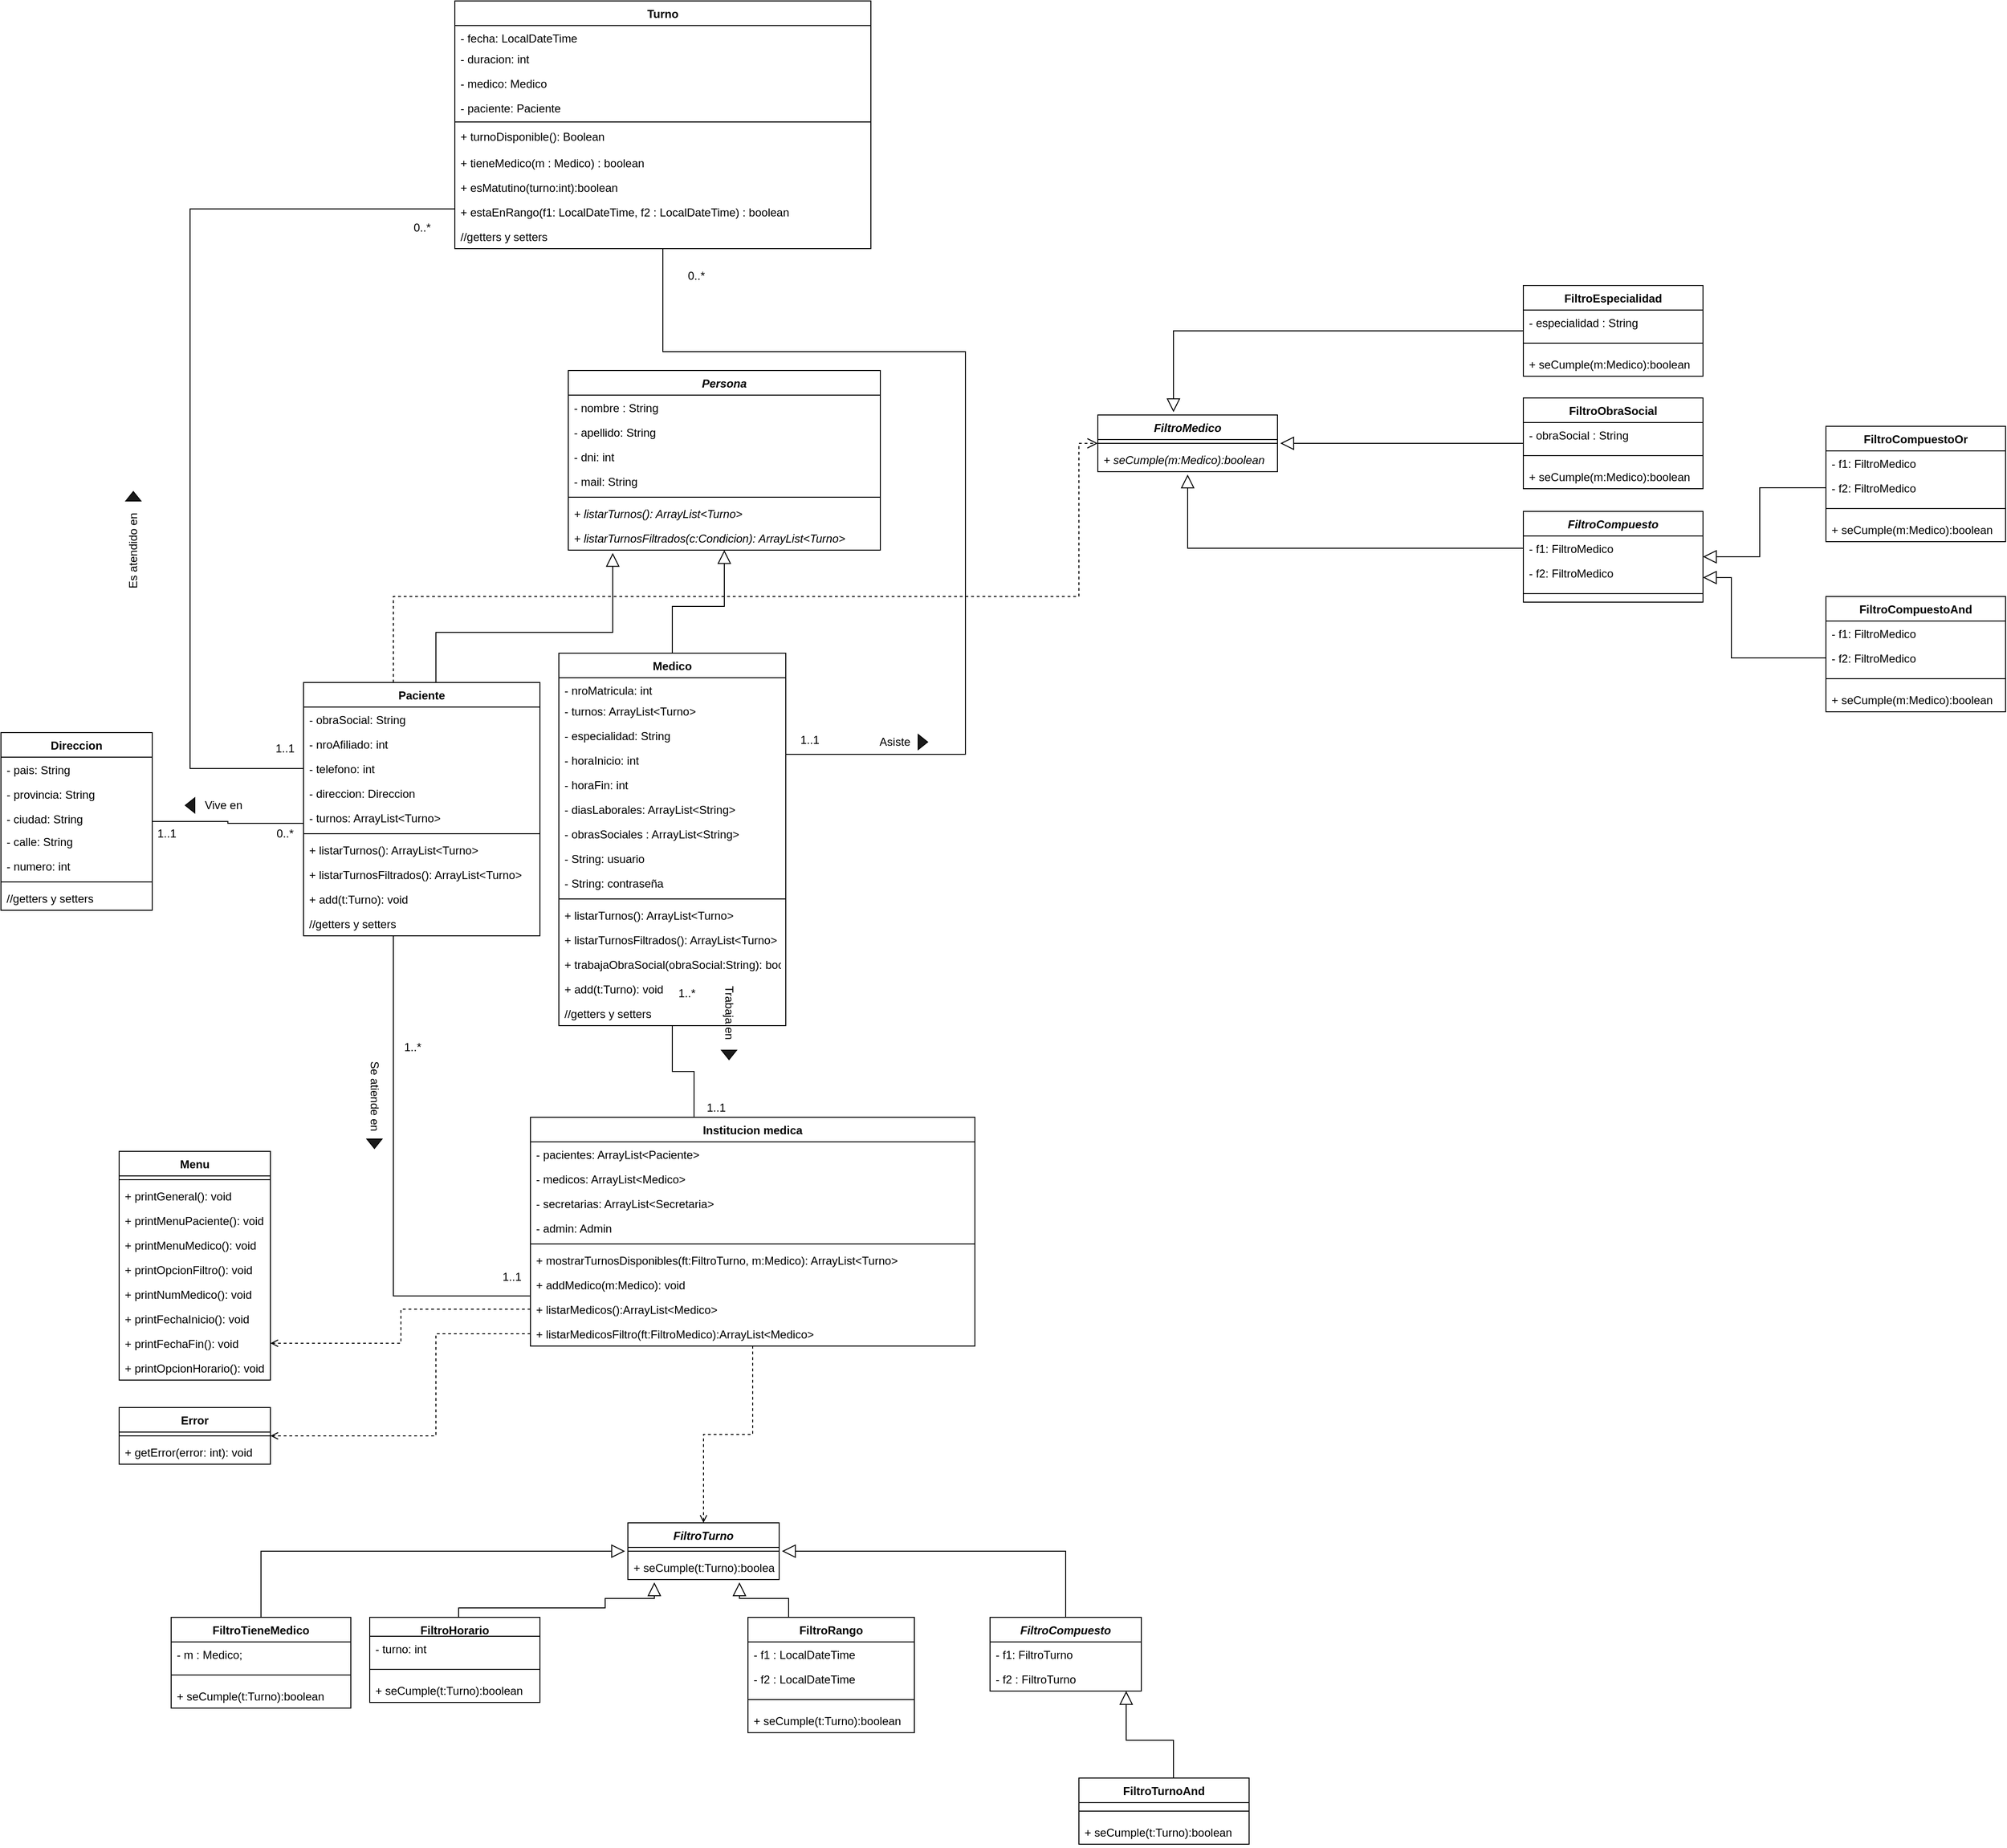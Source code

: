 <mxfile version="20.0.4" type="device"><diagram id="cJiB-IDNyukGRWWoUeCB" name="Page-1"><mxGraphModel dx="1557" dy="3163" grid="1" gridSize="10" guides="1" tooltips="1" connect="1" arrows="1" fold="1" page="1" pageScale="1" pageWidth="827" pageHeight="1169" math="0" shadow="0"><root><mxCell id="0"/><mxCell id="1" parent="0"/><mxCell id="bjw7EigKo9_n3ye77Zrh-1" style="edgeStyle=orthogonalEdgeStyle;rounded=0;orthogonalLoop=1;jettySize=auto;html=1;endArrow=none;endFill=0;" parent="1" source="bjw7EigKo9_n3ye77Zrh-3" target="bjw7EigKo9_n3ye77Zrh-27" edge="1"><mxGeometry relative="1" as="geometry"><Array as="points"><mxPoint x="655" y="-880"/></Array></mxGeometry></mxCell><mxCell id="bjw7EigKo9_n3ye77Zrh-2" style="edgeStyle=orthogonalEdgeStyle;rounded=0;orthogonalLoop=1;jettySize=auto;html=1;startArrow=none;startFill=0;endArrow=open;endFill=0;endSize=9;sourcePerimeterSpacing=0;targetPerimeterSpacing=0;strokeWidth=1;dashed=1;" parent="1" source="bjw7EigKo9_n3ye77Zrh-3" target="bjw7EigKo9_n3ye77Zrh-98" edge="1"><mxGeometry relative="1" as="geometry"><Array as="points"><mxPoint x="655" y="-1620"/><mxPoint x="1380" y="-1620"/><mxPoint x="1380" y="-1782"/></Array></mxGeometry></mxCell><mxCell id="bjw7EigKo9_n3ye77Zrh-3" value="Paciente" style="swimlane;fontStyle=1;align=center;verticalAlign=top;childLayout=stackLayout;horizontal=1;startSize=26;horizontalStack=0;resizeParent=1;resizeParentMax=0;resizeLast=0;collapsible=1;marginBottom=0;" parent="1" vertex="1"><mxGeometry x="560" y="-1529" width="250" height="268" as="geometry"/></mxCell><mxCell id="bjw7EigKo9_n3ye77Zrh-4" value="- obraSocial: String" style="text;strokeColor=none;fillColor=none;align=left;verticalAlign=top;spacingLeft=4;spacingRight=4;overflow=hidden;rotatable=0;points=[[0,0.5],[1,0.5]];portConstraint=eastwest;" parent="bjw7EigKo9_n3ye77Zrh-3" vertex="1"><mxGeometry y="26" width="250" height="26" as="geometry"/></mxCell><mxCell id="bjw7EigKo9_n3ye77Zrh-5" value="- nroAfiliado: int" style="text;strokeColor=none;fillColor=none;align=left;verticalAlign=top;spacingLeft=4;spacingRight=4;overflow=hidden;rotatable=0;points=[[0,0.5],[1,0.5]];portConstraint=eastwest;" parent="bjw7EigKo9_n3ye77Zrh-3" vertex="1"><mxGeometry y="52" width="250" height="26" as="geometry"/></mxCell><mxCell id="bjw7EigKo9_n3ye77Zrh-6" value="- telefono: int" style="text;strokeColor=none;fillColor=none;align=left;verticalAlign=top;spacingLeft=4;spacingRight=4;overflow=hidden;rotatable=0;points=[[0,0.5],[1,0.5]];portConstraint=eastwest;" parent="bjw7EigKo9_n3ye77Zrh-3" vertex="1"><mxGeometry y="78" width="250" height="26" as="geometry"/></mxCell><mxCell id="bjw7EigKo9_n3ye77Zrh-7" value="- direccion: Direccion" style="text;strokeColor=none;fillColor=none;align=left;verticalAlign=top;spacingLeft=4;spacingRight=4;overflow=hidden;rotatable=0;points=[[0,0.5],[1,0.5]];portConstraint=eastwest;" parent="bjw7EigKo9_n3ye77Zrh-3" vertex="1"><mxGeometry y="104" width="250" height="26" as="geometry"/></mxCell><mxCell id="bjw7EigKo9_n3ye77Zrh-8" value="- turnos: ArrayList&lt;Turno&gt;" style="text;strokeColor=none;fillColor=none;align=left;verticalAlign=top;spacingLeft=4;spacingRight=4;overflow=hidden;rotatable=0;points=[[0,0.5],[1,0.5]];portConstraint=eastwest;" parent="bjw7EigKo9_n3ye77Zrh-3" vertex="1"><mxGeometry y="130" width="250" height="26" as="geometry"/></mxCell><mxCell id="bjw7EigKo9_n3ye77Zrh-9" value="" style="line;strokeWidth=1;fillColor=none;align=left;verticalAlign=middle;spacingTop=-1;spacingLeft=3;spacingRight=3;rotatable=0;labelPosition=right;points=[];portConstraint=eastwest;" parent="bjw7EigKo9_n3ye77Zrh-3" vertex="1"><mxGeometry y="156" width="250" height="8" as="geometry"/></mxCell><mxCell id="bjw7EigKo9_n3ye77Zrh-10" value="+ listarTurnos(): ArrayList&lt;Turno&gt;" style="text;strokeColor=none;fillColor=none;align=left;verticalAlign=top;spacingLeft=4;spacingRight=4;overflow=hidden;rotatable=0;points=[[0,0.5],[1,0.5]];portConstraint=eastwest;" parent="bjw7EigKo9_n3ye77Zrh-3" vertex="1"><mxGeometry y="164" width="250" height="26" as="geometry"/></mxCell><mxCell id="bjw7EigKo9_n3ye77Zrh-11" value="+ listarTurnosFiltrados(): ArrayList&lt;Turno&gt;" style="text;strokeColor=none;fillColor=none;align=left;verticalAlign=top;spacingLeft=4;spacingRight=4;overflow=hidden;rotatable=0;points=[[0,0.5],[1,0.5]];portConstraint=eastwest;" parent="bjw7EigKo9_n3ye77Zrh-3" vertex="1"><mxGeometry y="190" width="250" height="26" as="geometry"/></mxCell><mxCell id="bjw7EigKo9_n3ye77Zrh-16" value="+ add(t:Turno): void" style="text;strokeColor=none;fillColor=none;align=left;verticalAlign=top;spacingLeft=4;spacingRight=4;overflow=hidden;rotatable=0;points=[[0,0.5],[1,0.5]];portConstraint=eastwest;" parent="bjw7EigKo9_n3ye77Zrh-3" vertex="1"><mxGeometry y="216" width="250" height="26" as="geometry"/></mxCell><mxCell id="bjw7EigKo9_n3ye77Zrh-17" value="//getters y setters" style="text;strokeColor=none;fillColor=none;align=left;verticalAlign=top;spacingLeft=4;spacingRight=4;overflow=hidden;rotatable=0;points=[[0,0.5],[1,0.5]];portConstraint=eastwest;" parent="bjw7EigKo9_n3ye77Zrh-3" vertex="1"><mxGeometry y="242" width="250" height="26" as="geometry"/></mxCell><mxCell id="bjw7EigKo9_n3ye77Zrh-18" style="edgeStyle=orthogonalEdgeStyle;rounded=0;orthogonalLoop=1;jettySize=auto;html=1;exitX=0.5;exitY=1;exitDx=0;exitDy=0;entryX=0.5;entryY=0;entryDx=0;entryDy=0;endArrow=none;endFill=0;startArrow=block;startFill=0;sourcePerimeterSpacing=3;startSize=12;" parent="1" source="bjw7EigKo9_n3ye77Zrh-19" target="bjw7EigKo9_n3ye77Zrh-41" edge="1"><mxGeometry relative="1" as="geometry"/></mxCell><mxCell id="bjw7EigKo9_n3ye77Zrh-19" value="Persona" style="swimlane;fontStyle=3;align=center;verticalAlign=top;childLayout=stackLayout;horizontal=1;startSize=26;horizontalStack=0;resizeParent=1;resizeParentMax=0;resizeLast=0;collapsible=1;marginBottom=0;" parent="1" vertex="1"><mxGeometry x="840" y="-1859" width="330" height="190" as="geometry"/></mxCell><mxCell id="bjw7EigKo9_n3ye77Zrh-20" value="- nombre : String" style="text;strokeColor=none;fillColor=none;align=left;verticalAlign=top;spacingLeft=4;spacingRight=4;overflow=hidden;rotatable=0;points=[[0,0.5],[1,0.5]];portConstraint=eastwest;" parent="bjw7EigKo9_n3ye77Zrh-19" vertex="1"><mxGeometry y="26" width="330" height="26" as="geometry"/></mxCell><mxCell id="bjw7EigKo9_n3ye77Zrh-21" value="- apellido: String" style="text;strokeColor=none;fillColor=none;align=left;verticalAlign=top;spacingLeft=4;spacingRight=4;overflow=hidden;rotatable=0;points=[[0,0.5],[1,0.5]];portConstraint=eastwest;" parent="bjw7EigKo9_n3ye77Zrh-19" vertex="1"><mxGeometry y="52" width="330" height="26" as="geometry"/></mxCell><mxCell id="bjw7EigKo9_n3ye77Zrh-22" value="- dni: int" style="text;strokeColor=none;fillColor=none;align=left;verticalAlign=top;spacingLeft=4;spacingRight=4;overflow=hidden;rotatable=0;points=[[0,0.5],[1,0.5]];portConstraint=eastwest;" parent="bjw7EigKo9_n3ye77Zrh-19" vertex="1"><mxGeometry y="78" width="330" height="26" as="geometry"/></mxCell><mxCell id="bjw7EigKo9_n3ye77Zrh-23" value="- mail: String" style="text;strokeColor=none;fillColor=none;align=left;verticalAlign=top;spacingLeft=4;spacingRight=4;overflow=hidden;rotatable=0;points=[[0,0.5],[1,0.5]];portConstraint=eastwest;" parent="bjw7EigKo9_n3ye77Zrh-19" vertex="1"><mxGeometry y="104" width="330" height="26" as="geometry"/></mxCell><mxCell id="bjw7EigKo9_n3ye77Zrh-24" value="" style="line;strokeWidth=1;fillColor=none;align=left;verticalAlign=middle;spacingTop=-1;spacingLeft=3;spacingRight=3;rotatable=0;labelPosition=right;points=[];portConstraint=eastwest;" parent="bjw7EigKo9_n3ye77Zrh-19" vertex="1"><mxGeometry y="130" width="330" height="8" as="geometry"/></mxCell><mxCell id="bjw7EigKo9_n3ye77Zrh-25" value="+ listarTurnos(): ArrayList&lt;Turno&gt;" style="text;strokeColor=none;fillColor=none;align=left;verticalAlign=top;spacingLeft=4;spacingRight=4;overflow=hidden;rotatable=0;points=[[0,0.5],[1,0.5]];portConstraint=eastwest;fontStyle=2" parent="bjw7EigKo9_n3ye77Zrh-19" vertex="1"><mxGeometry y="138" width="330" height="26" as="geometry"/></mxCell><mxCell id="bjw7EigKo9_n3ye77Zrh-26" value="+ listarTurnosFiltrados(c:Condicion): ArrayList&lt;Turno&gt;" style="text;strokeColor=none;fillColor=none;align=left;verticalAlign=top;spacingLeft=4;spacingRight=4;overflow=hidden;rotatable=0;points=[[0,0.5],[1,0.5]];portConstraint=eastwest;fontStyle=2" parent="bjw7EigKo9_n3ye77Zrh-19" vertex="1"><mxGeometry y="164" width="330" height="26" as="geometry"/></mxCell><mxCell id="bjw7EigKo9_n3ye77Zrh-27" value="Institucion medica" style="swimlane;fontStyle=1;align=center;verticalAlign=top;childLayout=stackLayout;horizontal=1;startSize=26;horizontalStack=0;resizeParent=1;resizeParentMax=0;resizeLast=0;collapsible=1;marginBottom=0;" parent="1" vertex="1"><mxGeometry x="800" y="-1069" width="470" height="242" as="geometry"><mxRectangle x="500" y="140" width="140" height="26" as="alternateBounds"/></mxGeometry></mxCell><mxCell id="bjw7EigKo9_n3ye77Zrh-28" value="- pacientes: ArrayList&lt;Paciente&gt;" style="text;strokeColor=none;fillColor=none;align=left;verticalAlign=top;spacingLeft=4;spacingRight=4;overflow=hidden;rotatable=0;points=[[0,0.5],[1,0.5]];portConstraint=eastwest;" parent="bjw7EigKo9_n3ye77Zrh-27" vertex="1"><mxGeometry y="26" width="470" height="26" as="geometry"/></mxCell><mxCell id="bjw7EigKo9_n3ye77Zrh-29" value="- medicos: ArrayList&lt;Medico&gt;" style="text;strokeColor=none;fillColor=none;align=left;verticalAlign=top;spacingLeft=4;spacingRight=4;overflow=hidden;rotatable=0;points=[[0,0.5],[1,0.5]];portConstraint=eastwest;" parent="bjw7EigKo9_n3ye77Zrh-27" vertex="1"><mxGeometry y="52" width="470" height="26" as="geometry"/></mxCell><mxCell id="bjw7EigKo9_n3ye77Zrh-30" value="- secretarias: ArrayList&lt;Secretaria&gt;" style="text;strokeColor=none;fillColor=none;align=left;verticalAlign=top;spacingLeft=4;spacingRight=4;overflow=hidden;rotatable=0;points=[[0,0.5],[1,0.5]];portConstraint=eastwest;" parent="bjw7EigKo9_n3ye77Zrh-27" vertex="1"><mxGeometry y="78" width="470" height="26" as="geometry"/></mxCell><mxCell id="bjw7EigKo9_n3ye77Zrh-31" value="- admin: Admin" style="text;strokeColor=none;fillColor=none;align=left;verticalAlign=top;spacingLeft=4;spacingRight=4;overflow=hidden;rotatable=0;points=[[0,0.5],[1,0.5]];portConstraint=eastwest;" parent="bjw7EigKo9_n3ye77Zrh-27" vertex="1"><mxGeometry y="104" width="470" height="26" as="geometry"/></mxCell><mxCell id="bjw7EigKo9_n3ye77Zrh-32" value="" style="line;strokeWidth=1;fillColor=none;align=left;verticalAlign=middle;spacingTop=-1;spacingLeft=3;spacingRight=3;rotatable=0;labelPosition=right;points=[];portConstraint=eastwest;" parent="bjw7EigKo9_n3ye77Zrh-27" vertex="1"><mxGeometry y="130" width="470" height="8" as="geometry"/></mxCell><mxCell id="bjw7EigKo9_n3ye77Zrh-34" value="+ mostrarTurnosDisponibles(ft:FiltroTurno, m:Medico): ArrayList&lt;Turno&gt;" style="text;strokeColor=none;fillColor=none;align=left;verticalAlign=top;spacingLeft=4;spacingRight=4;overflow=hidden;rotatable=0;points=[[0,0.5],[1,0.5]];portConstraint=eastwest;" parent="bjw7EigKo9_n3ye77Zrh-27" vertex="1"><mxGeometry y="138" width="470" height="26" as="geometry"/></mxCell><mxCell id="bjw7EigKo9_n3ye77Zrh-35" value="+ addMedico(m:Medico): void" style="text;strokeColor=none;fillColor=none;align=left;verticalAlign=top;spacingLeft=4;spacingRight=4;overflow=hidden;rotatable=0;points=[[0,0.5],[1,0.5]];portConstraint=eastwest;" parent="bjw7EigKo9_n3ye77Zrh-27" vertex="1"><mxGeometry y="164" width="470" height="26" as="geometry"/></mxCell><mxCell id="bjw7EigKo9_n3ye77Zrh-37" value="+ listarMedicos():ArrayList&lt;Medico&gt;" style="text;strokeColor=none;fillColor=none;align=left;verticalAlign=top;spacingLeft=4;spacingRight=4;overflow=hidden;rotatable=0;points=[[0,0.5],[1,0.5]];portConstraint=eastwest;" parent="bjw7EigKo9_n3ye77Zrh-27" vertex="1"><mxGeometry y="190" width="470" height="26" as="geometry"/></mxCell><mxCell id="bjw7EigKo9_n3ye77Zrh-38" value="+ listarMedicosFiltro(ft:FiltroMedico):ArrayList&lt;Medico&gt;" style="text;strokeColor=none;fillColor=none;align=left;verticalAlign=top;spacingLeft=4;spacingRight=4;overflow=hidden;rotatable=0;points=[[0,0.5],[1,0.5]];portConstraint=eastwest;" parent="bjw7EigKo9_n3ye77Zrh-27" vertex="1"><mxGeometry y="216" width="470" height="26" as="geometry"/></mxCell><mxCell id="bjw7EigKo9_n3ye77Zrh-40" style="edgeStyle=orthogonalEdgeStyle;rounded=0;orthogonalLoop=1;jettySize=auto;html=1;endArrow=none;endFill=0;entryX=0.368;entryY=0;entryDx=0;entryDy=0;entryPerimeter=0;" parent="1" source="bjw7EigKo9_n3ye77Zrh-41" target="bjw7EigKo9_n3ye77Zrh-27" edge="1"><mxGeometry relative="1" as="geometry"><mxPoint x="940" y="-1119" as="targetPoint"/></mxGeometry></mxCell><mxCell id="bjw7EigKo9_n3ye77Zrh-41" value="Medico" style="swimlane;fontStyle=1;align=center;verticalAlign=top;childLayout=stackLayout;horizontal=1;startSize=26;horizontalStack=0;resizeParent=1;resizeParentMax=0;resizeLast=0;collapsible=1;marginBottom=0;" parent="1" vertex="1"><mxGeometry x="830" y="-1560" width="240" height="394" as="geometry"/></mxCell><mxCell id="bjw7EigKo9_n3ye77Zrh-42" value="- nroMatricula: int" style="text;strokeColor=none;fillColor=none;align=left;verticalAlign=top;spacingLeft=4;spacingRight=4;overflow=hidden;rotatable=0;points=[[0,0.5],[1,0.5]];portConstraint=eastwest;" parent="bjw7EigKo9_n3ye77Zrh-41" vertex="1"><mxGeometry y="26" width="240" height="22" as="geometry"/></mxCell><mxCell id="bjw7EigKo9_n3ye77Zrh-43" value="- turnos: ArrayList&lt;Turno&gt;" style="text;strokeColor=none;fillColor=none;align=left;verticalAlign=top;spacingLeft=4;spacingRight=4;overflow=hidden;rotatable=0;points=[[0,0.5],[1,0.5]];portConstraint=eastwest;" parent="bjw7EigKo9_n3ye77Zrh-41" vertex="1"><mxGeometry y="48" width="240" height="26" as="geometry"/></mxCell><mxCell id="bjw7EigKo9_n3ye77Zrh-44" value="- especialidad: String" style="text;strokeColor=none;fillColor=none;align=left;verticalAlign=top;spacingLeft=4;spacingRight=4;overflow=hidden;rotatable=0;points=[[0,0.5],[1,0.5]];portConstraint=eastwest;" parent="bjw7EigKo9_n3ye77Zrh-41" vertex="1"><mxGeometry y="74" width="240" height="26" as="geometry"/></mxCell><mxCell id="bjw7EigKo9_n3ye77Zrh-45" value="- horaInicio: int" style="text;strokeColor=none;fillColor=none;align=left;verticalAlign=top;spacingLeft=4;spacingRight=4;overflow=hidden;rotatable=0;points=[[0,0.5],[1,0.5]];portConstraint=eastwest;" parent="bjw7EigKo9_n3ye77Zrh-41" vertex="1"><mxGeometry y="100" width="240" height="26" as="geometry"/></mxCell><mxCell id="bjw7EigKo9_n3ye77Zrh-46" value="- horaFin: int" style="text;strokeColor=none;fillColor=none;align=left;verticalAlign=top;spacingLeft=4;spacingRight=4;overflow=hidden;rotatable=0;points=[[0,0.5],[1,0.5]];portConstraint=eastwest;" parent="bjw7EigKo9_n3ye77Zrh-41" vertex="1"><mxGeometry y="126" width="240" height="26" as="geometry"/></mxCell><mxCell id="bjw7EigKo9_n3ye77Zrh-47" value="- diasLaborales: ArrayList&lt;String&gt;" style="text;strokeColor=none;fillColor=none;align=left;verticalAlign=top;spacingLeft=4;spacingRight=4;overflow=hidden;rotatable=0;points=[[0,0.5],[1,0.5]];portConstraint=eastwest;" parent="bjw7EigKo9_n3ye77Zrh-41" vertex="1"><mxGeometry y="152" width="240" height="26" as="geometry"/></mxCell><mxCell id="bjw7EigKo9_n3ye77Zrh-48" value="- obrasSociales : ArrayList&lt;String&gt;" style="text;strokeColor=none;fillColor=none;align=left;verticalAlign=top;spacingLeft=4;spacingRight=4;overflow=hidden;rotatable=0;points=[[0,0.5],[1,0.5]];portConstraint=eastwest;" parent="bjw7EigKo9_n3ye77Zrh-41" vertex="1"><mxGeometry y="178" width="240" height="26" as="geometry"/></mxCell><mxCell id="3RdYv2vXyLwJVeUjbhMm-1" value="- String: usuario" style="text;strokeColor=none;fillColor=none;align=left;verticalAlign=top;spacingLeft=4;spacingRight=4;overflow=hidden;rotatable=0;points=[[0,0.5],[1,0.5]];portConstraint=eastwest;" parent="bjw7EigKo9_n3ye77Zrh-41" vertex="1"><mxGeometry y="204" width="240" height="26" as="geometry"/></mxCell><mxCell id="3RdYv2vXyLwJVeUjbhMm-2" value="- String: contraseña" style="text;strokeColor=none;fillColor=none;align=left;verticalAlign=top;spacingLeft=4;spacingRight=4;overflow=hidden;rotatable=0;points=[[0,0.5],[1,0.5]];portConstraint=eastwest;" parent="bjw7EigKo9_n3ye77Zrh-41" vertex="1"><mxGeometry y="230" width="240" height="26" as="geometry"/></mxCell><mxCell id="bjw7EigKo9_n3ye77Zrh-49" value="" style="line;strokeWidth=1;fillColor=none;align=left;verticalAlign=middle;spacingTop=-1;spacingLeft=3;spacingRight=3;rotatable=0;labelPosition=right;points=[];portConstraint=eastwest;" parent="bjw7EigKo9_n3ye77Zrh-41" vertex="1"><mxGeometry y="256" width="240" height="8" as="geometry"/></mxCell><mxCell id="bjw7EigKo9_n3ye77Zrh-50" value="+ listarTurnos(): ArrayList&lt;Turno&gt;" style="text;strokeColor=none;fillColor=none;align=left;verticalAlign=top;spacingLeft=4;spacingRight=4;overflow=hidden;rotatable=0;points=[[0,0.5],[1,0.5]];portConstraint=eastwest;" parent="bjw7EigKo9_n3ye77Zrh-41" vertex="1"><mxGeometry y="264" width="240" height="26" as="geometry"/></mxCell><mxCell id="bjw7EigKo9_n3ye77Zrh-51" value="+ listarTurnosFiltrados(): ArrayList&lt;Turno&gt;" style="text;strokeColor=none;fillColor=none;align=left;verticalAlign=top;spacingLeft=4;spacingRight=4;overflow=hidden;rotatable=0;points=[[0,0.5],[1,0.5]];portConstraint=eastwest;" parent="bjw7EigKo9_n3ye77Zrh-41" vertex="1"><mxGeometry y="290" width="240" height="26" as="geometry"/></mxCell><mxCell id="bjw7EigKo9_n3ye77Zrh-52" value="+ trabajaObraSocial(obraSocial:String): boolean" style="text;strokeColor=none;fillColor=none;align=left;verticalAlign=top;spacingLeft=4;spacingRight=4;overflow=hidden;rotatable=0;points=[[0,0.5],[1,0.5]];portConstraint=eastwest;" parent="bjw7EigKo9_n3ye77Zrh-41" vertex="1"><mxGeometry y="316" width="240" height="26" as="geometry"/></mxCell><mxCell id="bjw7EigKo9_n3ye77Zrh-53" value="+ add(t:Turno): void" style="text;strokeColor=none;fillColor=none;align=left;verticalAlign=top;spacingLeft=4;spacingRight=4;overflow=hidden;rotatable=0;points=[[0,0.5],[1,0.5]];portConstraint=eastwest;" parent="bjw7EigKo9_n3ye77Zrh-41" vertex="1"><mxGeometry y="342" width="240" height="26" as="geometry"/></mxCell><mxCell id="bjw7EigKo9_n3ye77Zrh-54" value="//getters y setters" style="text;strokeColor=none;fillColor=none;align=left;verticalAlign=top;spacingLeft=4;spacingRight=4;overflow=hidden;rotatable=0;points=[[0,0.5],[1,0.5]];portConstraint=eastwest;" parent="bjw7EigKo9_n3ye77Zrh-41" vertex="1"><mxGeometry y="368" width="240" height="26" as="geometry"/></mxCell><mxCell id="bjw7EigKo9_n3ye77Zrh-74" style="edgeStyle=orthogonalEdgeStyle;rounded=0;orthogonalLoop=1;jettySize=auto;html=1;startArrow=none;startFill=0;endArrow=none;endFill=0;endSize=13;" parent="1" source="bjw7EigKo9_n3ye77Zrh-75" target="bjw7EigKo9_n3ye77Zrh-3" edge="1"><mxGeometry relative="1" as="geometry"><Array as="points"><mxPoint x="480" y="-1382"/><mxPoint x="480" y="-1380"/></Array></mxGeometry></mxCell><mxCell id="bjw7EigKo9_n3ye77Zrh-75" value="Direccion" style="swimlane;fontStyle=1;align=center;verticalAlign=top;childLayout=stackLayout;horizontal=1;startSize=26;horizontalStack=0;resizeParent=1;resizeParentMax=0;resizeLast=0;collapsible=1;marginBottom=0;" parent="1" vertex="1"><mxGeometry x="240" y="-1476" width="160" height="188" as="geometry"/></mxCell><mxCell id="bjw7EigKo9_n3ye77Zrh-76" value="- pais: String" style="text;strokeColor=none;fillColor=none;align=left;verticalAlign=top;spacingLeft=4;spacingRight=4;overflow=hidden;rotatable=0;points=[[0,0.5],[1,0.5]];portConstraint=eastwest;" parent="bjw7EigKo9_n3ye77Zrh-75" vertex="1"><mxGeometry y="26" width="160" height="26" as="geometry"/></mxCell><mxCell id="bjw7EigKo9_n3ye77Zrh-77" value="- provincia: String" style="text;strokeColor=none;fillColor=none;align=left;verticalAlign=top;spacingLeft=4;spacingRight=4;overflow=hidden;rotatable=0;points=[[0,0.5],[1,0.5]];portConstraint=eastwest;" parent="bjw7EigKo9_n3ye77Zrh-75" vertex="1"><mxGeometry y="52" width="160" height="26" as="geometry"/></mxCell><mxCell id="bjw7EigKo9_n3ye77Zrh-78" value="- ciudad: String" style="text;strokeColor=none;fillColor=none;align=left;verticalAlign=top;spacingLeft=4;spacingRight=4;overflow=hidden;rotatable=0;points=[[0,0.5],[1,0.5]];portConstraint=eastwest;" parent="bjw7EigKo9_n3ye77Zrh-75" vertex="1"><mxGeometry y="78" width="160" height="24" as="geometry"/></mxCell><mxCell id="bjw7EigKo9_n3ye77Zrh-79" value="- calle: String" style="text;strokeColor=none;fillColor=none;align=left;verticalAlign=top;spacingLeft=4;spacingRight=4;overflow=hidden;rotatable=0;points=[[0,0.5],[1,0.5]];portConstraint=eastwest;" parent="bjw7EigKo9_n3ye77Zrh-75" vertex="1"><mxGeometry y="102" width="160" height="26" as="geometry"/></mxCell><mxCell id="bjw7EigKo9_n3ye77Zrh-80" value="- numero: int" style="text;strokeColor=none;fillColor=none;align=left;verticalAlign=top;spacingLeft=4;spacingRight=4;overflow=hidden;rotatable=0;points=[[0,0.5],[1,0.5]];portConstraint=eastwest;" parent="bjw7EigKo9_n3ye77Zrh-75" vertex="1"><mxGeometry y="128" width="160" height="26" as="geometry"/></mxCell><mxCell id="bjw7EigKo9_n3ye77Zrh-81" value="" style="line;strokeWidth=1;fillColor=none;align=left;verticalAlign=middle;spacingTop=-1;spacingLeft=3;spacingRight=3;rotatable=0;labelPosition=right;points=[];portConstraint=eastwest;" parent="bjw7EigKo9_n3ye77Zrh-75" vertex="1"><mxGeometry y="154" width="160" height="8" as="geometry"/></mxCell><mxCell id="bjw7EigKo9_n3ye77Zrh-82" value="//getters y setters" style="text;strokeColor=none;fillColor=none;align=left;verticalAlign=top;spacingLeft=4;spacingRight=4;overflow=hidden;rotatable=0;points=[[0,0.5],[1,0.5]];portConstraint=eastwest;" parent="bjw7EigKo9_n3ye77Zrh-75" vertex="1"><mxGeometry y="162" width="160" height="26" as="geometry"/></mxCell><mxCell id="bjw7EigKo9_n3ye77Zrh-83" value="Turno" style="swimlane;fontStyle=1;align=center;verticalAlign=top;childLayout=stackLayout;horizontal=1;startSize=26;horizontalStack=0;resizeParent=1;resizeParentMax=0;resizeLast=0;collapsible=1;marginBottom=0;" parent="1" vertex="1"><mxGeometry x="720" y="-2250" width="440" height="262" as="geometry"><mxRectangle x="1140" y="610" width="70" height="26" as="alternateBounds"/></mxGeometry></mxCell><mxCell id="bjw7EigKo9_n3ye77Zrh-84" value="- fecha: LocalDateTime" style="text;strokeColor=none;fillColor=none;align=left;verticalAlign=top;spacingLeft=4;spacingRight=4;overflow=hidden;rotatable=0;points=[[0,0.5],[1,0.5]];portConstraint=eastwest;" parent="bjw7EigKo9_n3ye77Zrh-83" vertex="1"><mxGeometry y="26" width="440" height="22" as="geometry"/></mxCell><mxCell id="bjw7EigKo9_n3ye77Zrh-85" value="- duracion: int" style="text;strokeColor=none;fillColor=none;align=left;verticalAlign=top;spacingLeft=4;spacingRight=4;overflow=hidden;rotatable=0;points=[[0,0.5],[1,0.5]];portConstraint=eastwest;" parent="bjw7EigKo9_n3ye77Zrh-83" vertex="1"><mxGeometry y="48" width="440" height="26" as="geometry"/></mxCell><mxCell id="bjw7EigKo9_n3ye77Zrh-86" value="- medico: Medico" style="text;strokeColor=none;fillColor=none;align=left;verticalAlign=top;spacingLeft=4;spacingRight=4;overflow=hidden;rotatable=0;points=[[0,0.5],[1,0.5]];portConstraint=eastwest;" parent="bjw7EigKo9_n3ye77Zrh-83" vertex="1"><mxGeometry y="74" width="440" height="26" as="geometry"/></mxCell><mxCell id="bjw7EigKo9_n3ye77Zrh-87" value="- paciente: Paciente" style="text;strokeColor=none;fillColor=none;align=left;verticalAlign=top;spacingLeft=4;spacingRight=4;overflow=hidden;rotatable=0;points=[[0,0.5],[1,0.5]];portConstraint=eastwest;" parent="bjw7EigKo9_n3ye77Zrh-83" vertex="1"><mxGeometry y="100" width="440" height="26" as="geometry"/></mxCell><mxCell id="bjw7EigKo9_n3ye77Zrh-88" value="" style="line;strokeWidth=1;fillColor=none;align=left;verticalAlign=middle;spacingTop=-1;spacingLeft=3;spacingRight=3;rotatable=0;labelPosition=right;points=[];portConstraint=eastwest;" parent="bjw7EigKo9_n3ye77Zrh-83" vertex="1"><mxGeometry y="126" width="440" height="4" as="geometry"/></mxCell><mxCell id="bjw7EigKo9_n3ye77Zrh-89" value="+ turnoDisponible(): Boolean" style="text;strokeColor=none;fillColor=none;align=left;verticalAlign=top;spacingLeft=4;spacingRight=4;overflow=hidden;rotatable=0;points=[[0,0.5],[1,0.5]];portConstraint=eastwest;" parent="bjw7EigKo9_n3ye77Zrh-83" vertex="1"><mxGeometry y="130" width="440" height="28" as="geometry"/></mxCell><mxCell id="bjw7EigKo9_n3ye77Zrh-90" value="+ tieneMedico(m : Medico) : boolean" style="text;strokeColor=none;fillColor=none;align=left;verticalAlign=top;spacingLeft=4;spacingRight=4;overflow=hidden;rotatable=0;points=[[0,0.5],[1,0.5]];portConstraint=eastwest;" parent="bjw7EigKo9_n3ye77Zrh-83" vertex="1"><mxGeometry y="158" width="440" height="26" as="geometry"/></mxCell><mxCell id="bjw7EigKo9_n3ye77Zrh-91" value="+ esMatutino(turno:int):boolean" style="text;strokeColor=none;fillColor=none;align=left;verticalAlign=top;spacingLeft=4;spacingRight=4;overflow=hidden;rotatable=0;points=[[0,0.5],[1,0.5]];portConstraint=eastwest;" parent="bjw7EigKo9_n3ye77Zrh-83" vertex="1"><mxGeometry y="184" width="440" height="26" as="geometry"/></mxCell><mxCell id="bjw7EigKo9_n3ye77Zrh-92" value="+ estaEnRango(f1: LocalDateTime, f2 : LocalDateTime) : boolean" style="text;strokeColor=none;fillColor=none;align=left;verticalAlign=top;spacingLeft=4;spacingRight=4;overflow=hidden;rotatable=0;points=[[0,0.5],[1,0.5]];portConstraint=eastwest;" parent="bjw7EigKo9_n3ye77Zrh-83" vertex="1"><mxGeometry y="210" width="440" height="26" as="geometry"/></mxCell><mxCell id="bjw7EigKo9_n3ye77Zrh-93" value="//getters y setters" style="text;strokeColor=none;fillColor=none;align=left;verticalAlign=top;spacingLeft=4;spacingRight=4;overflow=hidden;rotatable=0;points=[[0,0.5],[1,0.5]];portConstraint=eastwest;" parent="bjw7EigKo9_n3ye77Zrh-83" vertex="1"><mxGeometry y="236" width="440" height="26" as="geometry"/></mxCell><mxCell id="bjw7EigKo9_n3ye77Zrh-94" style="edgeStyle=orthogonalEdgeStyle;rounded=0;orthogonalLoop=1;jettySize=auto;html=1;endArrow=none;endFill=0;startArrow=block;startFill=0;sourcePerimeterSpacing=3;startSize=12;" parent="1" source="bjw7EigKo9_n3ye77Zrh-19" target="bjw7EigKo9_n3ye77Zrh-3" edge="1"><mxGeometry relative="1" as="geometry"><mxPoint x="690" y="-1560" as="targetPoint"/><Array as="points"><mxPoint x="887" y="-1582"/><mxPoint x="700" y="-1582"/></Array></mxGeometry></mxCell><mxCell id="bjw7EigKo9_n3ye77Zrh-95" style="edgeStyle=orthogonalEdgeStyle;rounded=0;orthogonalLoop=1;jettySize=auto;html=1;endArrow=none;endFill=0;startArrow=block;startFill=0;sourcePerimeterSpacing=3;startSize=12;" parent="1" source="bjw7EigKo9_n3ye77Zrh-98" target="bjw7EigKo9_n3ye77Zrh-101" edge="1"><mxGeometry relative="1" as="geometry"><Array as="points"><mxPoint x="1480" y="-1901"/></Array></mxGeometry></mxCell><mxCell id="bjw7EigKo9_n3ye77Zrh-96" style="edgeStyle=orthogonalEdgeStyle;rounded=0;orthogonalLoop=1;jettySize=auto;html=1;endArrow=none;endFill=0;startArrow=block;startFill=0;sourcePerimeterSpacing=3;startSize=12;" parent="1" source="bjw7EigKo9_n3ye77Zrh-98" target="bjw7EigKo9_n3ye77Zrh-105" edge="1"><mxGeometry relative="1" as="geometry"/></mxCell><mxCell id="bjw7EigKo9_n3ye77Zrh-97" style="edgeStyle=orthogonalEdgeStyle;rounded=0;orthogonalLoop=1;jettySize=auto;html=1;endArrow=none;endFill=0;startArrow=block;startFill=0;sourcePerimeterSpacing=3;startSize=12;" parent="1" source="bjw7EigKo9_n3ye77Zrh-98" target="bjw7EigKo9_n3ye77Zrh-110" edge="1"><mxGeometry relative="1" as="geometry"/></mxCell><mxCell id="bjw7EigKo9_n3ye77Zrh-98" value="FiltroMedico" style="swimlane;fontStyle=3;align=center;verticalAlign=top;childLayout=stackLayout;horizontal=1;startSize=26;horizontalStack=0;resizeParent=1;resizeParentMax=0;resizeLast=0;collapsible=1;marginBottom=0;" parent="1" vertex="1"><mxGeometry x="1400" y="-1812" width="190" height="60" as="geometry"/></mxCell><mxCell id="bjw7EigKo9_n3ye77Zrh-99" value="" style="line;strokeWidth=1;fillColor=none;align=left;verticalAlign=middle;spacingTop=-1;spacingLeft=3;spacingRight=3;rotatable=0;labelPosition=right;points=[];portConstraint=eastwest;" parent="bjw7EigKo9_n3ye77Zrh-98" vertex="1"><mxGeometry y="26" width="190" height="8" as="geometry"/></mxCell><mxCell id="bjw7EigKo9_n3ye77Zrh-100" value="+ seCumple(m:Medico):boolean" style="text;strokeColor=none;fillColor=none;align=left;verticalAlign=top;spacingLeft=4;spacingRight=4;overflow=hidden;rotatable=0;points=[[0,0.5],[1,0.5]];portConstraint=eastwest;fontStyle=2;labelBackgroundColor=none;" parent="bjw7EigKo9_n3ye77Zrh-98" vertex="1"><mxGeometry y="34" width="190" height="26" as="geometry"/></mxCell><mxCell id="bjw7EigKo9_n3ye77Zrh-101" value="FiltroEspecialidad" style="swimlane;fontStyle=1;align=center;verticalAlign=top;childLayout=stackLayout;horizontal=1;startSize=26;horizontalStack=0;resizeParent=1;resizeParentMax=0;resizeLast=0;collapsible=1;marginBottom=0;" parent="1" vertex="1"><mxGeometry x="1850" y="-1949" width="190" height="96" as="geometry"/></mxCell><mxCell id="bjw7EigKo9_n3ye77Zrh-102" value="- especialidad : String" style="text;strokeColor=none;fillColor=none;align=left;verticalAlign=top;spacingLeft=4;spacingRight=4;overflow=hidden;rotatable=0;points=[[0,0.5],[1,0.5]];portConstraint=eastwest;fontStyle=0;labelBackgroundColor=none;" parent="bjw7EigKo9_n3ye77Zrh-101" vertex="1"><mxGeometry y="26" width="190" height="26" as="geometry"/></mxCell><mxCell id="bjw7EigKo9_n3ye77Zrh-103" value="" style="line;strokeWidth=1;fillColor=none;align=left;verticalAlign=middle;spacingTop=-1;spacingLeft=3;spacingRight=3;rotatable=0;labelPosition=right;points=[];portConstraint=eastwest;" parent="bjw7EigKo9_n3ye77Zrh-101" vertex="1"><mxGeometry y="52" width="190" height="18" as="geometry"/></mxCell><mxCell id="bjw7EigKo9_n3ye77Zrh-104" value="+ seCumple(m:Medico):boolean" style="text;strokeColor=none;fillColor=none;align=left;verticalAlign=top;spacingLeft=4;spacingRight=4;overflow=hidden;rotatable=0;points=[[0,0.5],[1,0.5]];portConstraint=eastwest;fontStyle=0;labelBackgroundColor=none;" parent="bjw7EigKo9_n3ye77Zrh-101" vertex="1"><mxGeometry y="70" width="190" height="26" as="geometry"/></mxCell><mxCell id="bjw7EigKo9_n3ye77Zrh-105" value="FiltroObraSocial" style="swimlane;fontStyle=1;align=center;verticalAlign=top;childLayout=stackLayout;horizontal=1;startSize=26;horizontalStack=0;resizeParent=1;resizeParentMax=0;resizeLast=0;collapsible=1;marginBottom=0;" parent="1" vertex="1"><mxGeometry x="1850" y="-1830" width="190" height="96" as="geometry"/></mxCell><mxCell id="bjw7EigKo9_n3ye77Zrh-106" value="- obraSocial : String" style="text;strokeColor=none;fillColor=none;align=left;verticalAlign=top;spacingLeft=4;spacingRight=4;overflow=hidden;rotatable=0;points=[[0,0.5],[1,0.5]];portConstraint=eastwest;fontStyle=0;labelBackgroundColor=none;" parent="bjw7EigKo9_n3ye77Zrh-105" vertex="1"><mxGeometry y="26" width="190" height="26" as="geometry"/></mxCell><mxCell id="bjw7EigKo9_n3ye77Zrh-107" value="" style="line;strokeWidth=1;fillColor=none;align=left;verticalAlign=middle;spacingTop=-1;spacingLeft=3;spacingRight=3;rotatable=0;labelPosition=right;points=[];portConstraint=eastwest;" parent="bjw7EigKo9_n3ye77Zrh-105" vertex="1"><mxGeometry y="52" width="190" height="18" as="geometry"/></mxCell><mxCell id="bjw7EigKo9_n3ye77Zrh-108" value="+ seCumple(m:Medico):boolean" style="text;strokeColor=none;fillColor=none;align=left;verticalAlign=top;spacingLeft=4;spacingRight=4;overflow=hidden;rotatable=0;points=[[0,0.5],[1,0.5]];portConstraint=eastwest;fontStyle=0;labelBackgroundColor=none;" parent="bjw7EigKo9_n3ye77Zrh-105" vertex="1"><mxGeometry y="70" width="190" height="26" as="geometry"/></mxCell><mxCell id="bjw7EigKo9_n3ye77Zrh-109" value="FiltroCompuesto" style="swimlane;fontStyle=3;align=center;verticalAlign=top;childLayout=stackLayout;horizontal=1;startSize=26;horizontalStack=0;resizeParent=1;resizeParentMax=0;resizeLast=0;collapsible=1;marginBottom=0;" parent="1" vertex="1"><mxGeometry x="1850" y="-1710" width="190" height="96" as="geometry"/></mxCell><mxCell id="bjw7EigKo9_n3ye77Zrh-110" value="- f1: FiltroMedico" style="text;strokeColor=none;fillColor=none;align=left;verticalAlign=top;spacingLeft=4;spacingRight=4;overflow=hidden;rotatable=0;points=[[0,0.5],[1,0.5]];portConstraint=eastwest;fontStyle=0;labelBackgroundColor=none;" parent="bjw7EigKo9_n3ye77Zrh-109" vertex="1"><mxGeometry y="26" width="190" height="26" as="geometry"/></mxCell><mxCell id="bjw7EigKo9_n3ye77Zrh-111" value="- f2: FiltroMedico" style="text;strokeColor=none;fillColor=none;align=left;verticalAlign=top;spacingLeft=4;spacingRight=4;overflow=hidden;rotatable=0;points=[[0,0.5],[1,0.5]];portConstraint=eastwest;fontStyle=0;labelBackgroundColor=none;" parent="bjw7EigKo9_n3ye77Zrh-109" vertex="1"><mxGeometry y="52" width="190" height="26" as="geometry"/></mxCell><mxCell id="bjw7EigKo9_n3ye77Zrh-112" value="" style="line;strokeWidth=1;fillColor=none;align=left;verticalAlign=middle;spacingTop=-1;spacingLeft=3;spacingRight=3;rotatable=0;labelPosition=right;points=[];portConstraint=eastwest;" parent="bjw7EigKo9_n3ye77Zrh-109" vertex="1"><mxGeometry y="78" width="190" height="18" as="geometry"/></mxCell><mxCell id="bjw7EigKo9_n3ye77Zrh-113" value="Se atiende en&amp;nbsp;" style="text;html=1;align=center;verticalAlign=middle;resizable=0;points=[];autosize=1;strokeColor=none;fillColor=none;rotation=90;" parent="1" vertex="1"><mxGeometry x="590" y="-1100" width="90" height="20" as="geometry"/></mxCell><mxCell id="bjw7EigKo9_n3ye77Zrh-114" value="" style="triangle;whiteSpace=wrap;html=1;labelBackgroundColor=none;rotation=90;fillColor=#1A1A1A;" parent="1" vertex="1"><mxGeometry x="630" y="-1049" width="10" height="16" as="geometry"/></mxCell><mxCell id="bjw7EigKo9_n3ye77Zrh-115" value="1..1" style="text;html=1;align=center;verticalAlign=middle;resizable=0;points=[];autosize=1;strokeColor=none;fillColor=none;" parent="1" vertex="1"><mxGeometry x="760" y="-910" width="40" height="20" as="geometry"/></mxCell><mxCell id="bjw7EigKo9_n3ye77Zrh-116" value="1..*" style="text;html=1;align=center;verticalAlign=middle;resizable=0;points=[];autosize=1;strokeColor=none;fillColor=none;" parent="1" vertex="1"><mxGeometry x="660" y="-1153" width="30" height="20" as="geometry"/></mxCell><mxCell id="bjw7EigKo9_n3ye77Zrh-117" value="Trabaja en" style="text;html=1;align=center;verticalAlign=middle;resizable=0;points=[];autosize=1;strokeColor=none;fillColor=none;rotation=90;" parent="1" vertex="1"><mxGeometry x="975" y="-1190" width="70" height="20" as="geometry"/></mxCell><mxCell id="bjw7EigKo9_n3ye77Zrh-118" value="" style="triangle;whiteSpace=wrap;html=1;labelBackgroundColor=none;rotation=90;fillColor=#1A1A1A;" parent="1" vertex="1"><mxGeometry x="1005" y="-1143" width="10" height="16" as="geometry"/></mxCell><mxCell id="bjw7EigKo9_n3ye77Zrh-119" value="1..1" style="text;html=1;align=center;verticalAlign=middle;resizable=0;points=[];autosize=1;strokeColor=none;fillColor=none;" parent="1" vertex="1"><mxGeometry x="976" y="-1089" width="40" height="20" as="geometry"/></mxCell><mxCell id="bjw7EigKo9_n3ye77Zrh-120" value="1..*" style="text;html=1;align=center;verticalAlign=middle;resizable=0;points=[];autosize=1;strokeColor=none;fillColor=none;" parent="1" vertex="1"><mxGeometry x="950" y="-1210" width="30" height="20" as="geometry"/></mxCell><mxCell id="bjw7EigKo9_n3ye77Zrh-131" value="Vive en" style="text;html=1;align=center;verticalAlign=middle;resizable=0;points=[];autosize=1;strokeColor=none;fillColor=none;rotation=0;" parent="1" vertex="1"><mxGeometry x="445" y="-1409" width="60" height="20" as="geometry"/></mxCell><mxCell id="bjw7EigKo9_n3ye77Zrh-132" value="" style="triangle;whiteSpace=wrap;html=1;labelBackgroundColor=none;rotation=-180;fillColor=#1A1A1A;" parent="1" vertex="1"><mxGeometry x="435" y="-1407" width="10" height="16" as="geometry"/></mxCell><mxCell id="bjw7EigKo9_n3ye77Zrh-133" value="1..1" style="text;html=1;align=center;verticalAlign=middle;resizable=0;points=[];autosize=1;strokeColor=none;fillColor=none;" parent="1" vertex="1"><mxGeometry x="395" y="-1379" width="40" height="20" as="geometry"/></mxCell><mxCell id="bjw7EigKo9_n3ye77Zrh-134" value="0..*" style="text;html=1;align=center;verticalAlign=middle;resizable=0;points=[];autosize=1;strokeColor=none;fillColor=none;" parent="1" vertex="1"><mxGeometry x="525" y="-1379" width="30" height="20" as="geometry"/></mxCell><mxCell id="bjw7EigKo9_n3ye77Zrh-135" value="0..*" style="text;html=1;align=center;verticalAlign=middle;resizable=0;points=[];autosize=1;strokeColor=none;fillColor=none;" parent="1" vertex="1"><mxGeometry x="670" y="-2020" width="30" height="20" as="geometry"/></mxCell><mxCell id="bjw7EigKo9_n3ye77Zrh-136" value="1..1" style="text;html=1;align=center;verticalAlign=middle;resizable=0;points=[];autosize=1;strokeColor=none;fillColor=none;" parent="1" vertex="1"><mxGeometry x="520" y="-1469" width="40" height="20" as="geometry"/></mxCell><mxCell id="bjw7EigKo9_n3ye77Zrh-137" style="edgeStyle=orthogonalEdgeStyle;rounded=0;orthogonalLoop=1;jettySize=auto;html=1;exitX=0;exitY=0.5;exitDx=0;exitDy=0;startArrow=none;startFill=0;endArrow=none;endFill=0;endSize=13;" parent="1" source="bjw7EigKo9_n3ye77Zrh-6" target="bjw7EigKo9_n3ye77Zrh-83" edge="1"><mxGeometry relative="1" as="geometry"><Array as="points"><mxPoint x="440" y="-1438"/><mxPoint x="440" y="-2030"/></Array></mxGeometry></mxCell><mxCell id="bjw7EigKo9_n3ye77Zrh-138" style="edgeStyle=orthogonalEdgeStyle;rounded=0;orthogonalLoop=1;jettySize=auto;html=1;startArrow=none;startFill=0;endArrow=none;endFill=0;endSize=13;" parent="1" source="bjw7EigKo9_n3ye77Zrh-41" target="bjw7EigKo9_n3ye77Zrh-83" edge="1"><mxGeometry relative="1" as="geometry"><Array as="points"><mxPoint x="1260" y="-1453"/><mxPoint x="1260" y="-1879"/></Array></mxGeometry></mxCell><mxCell id="bjw7EigKo9_n3ye77Zrh-139" value="Asiste" style="text;html=1;align=center;verticalAlign=middle;resizable=0;points=[];autosize=1;strokeColor=none;fillColor=none;rotation=0;" parent="1" vertex="1"><mxGeometry x="1160" y="-1476" width="50" height="20" as="geometry"/></mxCell><mxCell id="bjw7EigKo9_n3ye77Zrh-140" value="" style="triangle;whiteSpace=wrap;html=1;labelBackgroundColor=none;rotation=0;fillColor=#1A1A1A;" parent="1" vertex="1"><mxGeometry x="1210" y="-1474" width="10" height="16" as="geometry"/></mxCell><mxCell id="bjw7EigKo9_n3ye77Zrh-141" value="1..1" style="text;html=1;align=center;verticalAlign=middle;resizable=0;points=[];autosize=1;strokeColor=none;fillColor=none;" parent="1" vertex="1"><mxGeometry x="1075" y="-1478" width="40" height="20" as="geometry"/></mxCell><mxCell id="bjw7EigKo9_n3ye77Zrh-142" value="0..*" style="text;html=1;align=center;verticalAlign=middle;resizable=0;points=[];autosize=1;strokeColor=none;fillColor=none;" parent="1" vertex="1"><mxGeometry x="960" y="-1969" width="30" height="20" as="geometry"/></mxCell><mxCell id="bjw7EigKo9_n3ye77Zrh-148" style="edgeStyle=orthogonalEdgeStyle;rounded=0;orthogonalLoop=1;jettySize=auto;html=1;endArrow=none;endFill=0;startArrow=block;startFill=0;targetPerimeterSpacing=0;sourcePerimeterSpacing=3;endSize=9;strokeWidth=1;startSize=12;" parent="1" source="bjw7EigKo9_n3ye77Zrh-154" target="bjw7EigKo9_n3ye77Zrh-157" edge="1"><mxGeometry relative="1" as="geometry"/></mxCell><mxCell id="bjw7EigKo9_n3ye77Zrh-149" style="edgeStyle=orthogonalEdgeStyle;rounded=0;orthogonalLoop=1;jettySize=auto;html=1;endArrow=none;endFill=0;startArrow=block;startFill=0;sourcePerimeterSpacing=3;startSize=12;" parent="1" source="bjw7EigKo9_n3ye77Zrh-154" target="bjw7EigKo9_n3ye77Zrh-161" edge="1"><mxGeometry relative="1" as="geometry"><Array as="points"><mxPoint x="931" y="-560"/><mxPoint x="879" y="-560"/><mxPoint x="879" y="-550"/><mxPoint x="724" y="-550"/></Array></mxGeometry></mxCell><mxCell id="bjw7EigKo9_n3ye77Zrh-150" style="edgeStyle=orthogonalEdgeStyle;rounded=0;orthogonalLoop=1;jettySize=auto;html=1;endArrow=none;endFill=0;startArrow=block;startFill=0;sourcePerimeterSpacing=3;startSize=12;" parent="1" source="bjw7EigKo9_n3ye77Zrh-154" target="bjw7EigKo9_n3ye77Zrh-165" edge="1"><mxGeometry relative="1" as="geometry"><Array as="points"><mxPoint x="1021" y="-560"/><mxPoint x="1073" y="-560"/></Array></mxGeometry></mxCell><mxCell id="bjw7EigKo9_n3ye77Zrh-151" style="edgeStyle=orthogonalEdgeStyle;rounded=0;orthogonalLoop=1;jettySize=auto;html=1;endArrow=none;endFill=0;startArrow=block;startFill=0;sourcePerimeterSpacing=3;startSize=12;" parent="1" source="bjw7EigKo9_n3ye77Zrh-154" target="bjw7EigKo9_n3ye77Zrh-170" edge="1"><mxGeometry relative="1" as="geometry"/></mxCell><mxCell id="bjw7EigKo9_n3ye77Zrh-152" style="edgeStyle=orthogonalEdgeStyle;rounded=0;orthogonalLoop=1;jettySize=auto;html=1;exitX=0.5;exitY=0;exitDx=0;exitDy=0;endArrow=none;endFill=0;dashed=1;startArrow=open;startFill=0;" parent="1" source="bjw7EigKo9_n3ye77Zrh-154" target="bjw7EigKo9_n3ye77Zrh-27" edge="1"><mxGeometry relative="1" as="geometry"/></mxCell><mxCell id="bjw7EigKo9_n3ye77Zrh-154" value="FiltroTurno" style="swimlane;fontStyle=3;align=center;verticalAlign=top;childLayout=stackLayout;horizontal=1;startSize=26;horizontalStack=0;resizeParent=1;resizeParentMax=0;resizeLast=0;collapsible=1;marginBottom=0;" parent="1" vertex="1"><mxGeometry x="903" y="-640" width="160" height="60" as="geometry"/></mxCell><mxCell id="bjw7EigKo9_n3ye77Zrh-155" value="" style="line;strokeWidth=1;fillColor=none;align=left;verticalAlign=middle;spacingTop=-1;spacingLeft=3;spacingRight=3;rotatable=0;labelPosition=right;points=[];portConstraint=eastwest;" parent="bjw7EigKo9_n3ye77Zrh-154" vertex="1"><mxGeometry y="26" width="160" height="8" as="geometry"/></mxCell><mxCell id="bjw7EigKo9_n3ye77Zrh-156" value="+ seCumple(t:Turno):boolean" style="text;strokeColor=none;fillColor=none;align=left;verticalAlign=top;spacingLeft=4;spacingRight=4;overflow=hidden;rotatable=0;points=[[0,0.5],[1,0.5]];portConstraint=eastwest;fontStyle=0;labelBackgroundColor=none;" parent="bjw7EigKo9_n3ye77Zrh-154" vertex="1"><mxGeometry y="34" width="160" height="26" as="geometry"/></mxCell><mxCell id="bjw7EigKo9_n3ye77Zrh-157" value="FiltroTieneMedico" style="swimlane;fontStyle=1;align=center;verticalAlign=top;childLayout=stackLayout;horizontal=1;startSize=26;horizontalStack=0;resizeParent=1;resizeParentMax=0;resizeLast=0;collapsible=1;marginBottom=0;" parent="1" vertex="1"><mxGeometry x="420" y="-540" width="190" height="96" as="geometry"/></mxCell><mxCell id="bjw7EigKo9_n3ye77Zrh-158" value="- m : Medico;" style="text;strokeColor=none;fillColor=none;align=left;verticalAlign=top;spacingLeft=4;spacingRight=4;overflow=hidden;rotatable=0;points=[[0,0.5],[1,0.5]];portConstraint=eastwest;fontStyle=0;labelBackgroundColor=none;" parent="bjw7EigKo9_n3ye77Zrh-157" vertex="1"><mxGeometry y="26" width="190" height="26" as="geometry"/></mxCell><mxCell id="bjw7EigKo9_n3ye77Zrh-159" value="" style="line;strokeWidth=1;fillColor=none;align=left;verticalAlign=middle;spacingTop=-1;spacingLeft=3;spacingRight=3;rotatable=0;labelPosition=right;points=[];portConstraint=eastwest;" parent="bjw7EigKo9_n3ye77Zrh-157" vertex="1"><mxGeometry y="52" width="190" height="18" as="geometry"/></mxCell><mxCell id="bjw7EigKo9_n3ye77Zrh-160" value="+ seCumple(t:Turno):boolean" style="text;strokeColor=none;fillColor=none;align=left;verticalAlign=top;spacingLeft=4;spacingRight=4;overflow=hidden;rotatable=0;points=[[0,0.5],[1,0.5]];portConstraint=eastwest;fontStyle=0;labelBackgroundColor=none;" parent="bjw7EigKo9_n3ye77Zrh-157" vertex="1"><mxGeometry y="70" width="190" height="26" as="geometry"/></mxCell><mxCell id="bjw7EigKo9_n3ye77Zrh-161" value="FiltroHorario" style="swimlane;fontStyle=1;align=center;verticalAlign=top;childLayout=stackLayout;horizontal=1;startSize=20;horizontalStack=0;resizeParent=1;resizeParentMax=0;resizeLast=0;collapsible=1;marginBottom=0;" parent="1" vertex="1"><mxGeometry x="630" y="-540" width="180" height="90" as="geometry"/></mxCell><mxCell id="bjw7EigKo9_n3ye77Zrh-162" value="- turno: int" style="text;strokeColor=none;fillColor=none;align=left;verticalAlign=top;spacingLeft=4;spacingRight=4;overflow=hidden;rotatable=0;points=[[0,0.5],[1,0.5]];portConstraint=eastwest;fontStyle=0;labelBackgroundColor=none;" parent="bjw7EigKo9_n3ye77Zrh-161" vertex="1"><mxGeometry y="20" width="180" height="26" as="geometry"/></mxCell><mxCell id="bjw7EigKo9_n3ye77Zrh-163" value="" style="line;strokeWidth=1;fillColor=none;align=left;verticalAlign=middle;spacingTop=-1;spacingLeft=3;spacingRight=3;rotatable=0;labelPosition=right;points=[];portConstraint=eastwest;" parent="bjw7EigKo9_n3ye77Zrh-161" vertex="1"><mxGeometry y="46" width="180" height="18" as="geometry"/></mxCell><mxCell id="bjw7EigKo9_n3ye77Zrh-164" value="+ seCumple(t:Turno):boolean" style="text;strokeColor=none;fillColor=none;align=left;verticalAlign=top;spacingLeft=4;spacingRight=4;overflow=hidden;rotatable=0;points=[[0,0.5],[1,0.5]];portConstraint=eastwest;fontStyle=0;labelBackgroundColor=none;" parent="bjw7EigKo9_n3ye77Zrh-161" vertex="1"><mxGeometry y="64" width="180" height="26" as="geometry"/></mxCell><mxCell id="bjw7EigKo9_n3ye77Zrh-165" value="FiltroRango" style="swimlane;fontStyle=1;align=center;verticalAlign=top;childLayout=stackLayout;horizontal=1;startSize=26;horizontalStack=0;resizeParent=1;resizeParentMax=0;resizeLast=0;collapsible=1;marginBottom=0;" parent="1" vertex="1"><mxGeometry x="1030" y="-540" width="176" height="122" as="geometry"/></mxCell><mxCell id="bjw7EigKo9_n3ye77Zrh-166" value="- f1 : LocalDateTime" style="text;strokeColor=none;fillColor=none;align=left;verticalAlign=top;spacingLeft=4;spacingRight=4;overflow=hidden;rotatable=0;points=[[0,0.5],[1,0.5]];portConstraint=eastwest;fontStyle=0;labelBackgroundColor=none;" parent="bjw7EigKo9_n3ye77Zrh-165" vertex="1"><mxGeometry y="26" width="176" height="26" as="geometry"/></mxCell><mxCell id="bjw7EigKo9_n3ye77Zrh-167" value="- f2 : LocalDateTime" style="text;strokeColor=none;fillColor=none;align=left;verticalAlign=top;spacingLeft=4;spacingRight=4;overflow=hidden;rotatable=0;points=[[0,0.5],[1,0.5]];portConstraint=eastwest;fontStyle=0;labelBackgroundColor=none;" parent="bjw7EigKo9_n3ye77Zrh-165" vertex="1"><mxGeometry y="52" width="176" height="26" as="geometry"/></mxCell><mxCell id="bjw7EigKo9_n3ye77Zrh-168" value="" style="line;strokeWidth=1;fillColor=none;align=left;verticalAlign=middle;spacingTop=-1;spacingLeft=3;spacingRight=3;rotatable=0;labelPosition=right;points=[];portConstraint=eastwest;" parent="bjw7EigKo9_n3ye77Zrh-165" vertex="1"><mxGeometry y="78" width="176" height="18" as="geometry"/></mxCell><mxCell id="bjw7EigKo9_n3ye77Zrh-169" value="+ seCumple(t:Turno):boolean" style="text;strokeColor=none;fillColor=none;align=left;verticalAlign=top;spacingLeft=4;spacingRight=4;overflow=hidden;rotatable=0;points=[[0,0.5],[1,0.5]];portConstraint=eastwest;fontStyle=0;labelBackgroundColor=none;" parent="bjw7EigKo9_n3ye77Zrh-165" vertex="1"><mxGeometry y="96" width="176" height="26" as="geometry"/></mxCell><mxCell id="bjw7EigKo9_n3ye77Zrh-170" value="FiltroCompuesto" style="swimlane;fontStyle=3;align=center;verticalAlign=top;childLayout=stackLayout;horizontal=1;startSize=26;horizontalStack=0;resizeParent=1;resizeParentMax=0;resizeLast=0;collapsible=1;marginBottom=0;" parent="1" vertex="1"><mxGeometry x="1286" y="-540" width="160" height="78" as="geometry"/></mxCell><mxCell id="bjw7EigKo9_n3ye77Zrh-171" value="- f1: FiltroTurno" style="text;strokeColor=none;fillColor=none;align=left;verticalAlign=top;spacingLeft=4;spacingRight=4;overflow=hidden;rotatable=0;points=[[0,0.5],[1,0.5]];portConstraint=eastwest;fontStyle=0;labelBackgroundColor=none;" parent="bjw7EigKo9_n3ye77Zrh-170" vertex="1"><mxGeometry y="26" width="160" height="26" as="geometry"/></mxCell><mxCell id="bjw7EigKo9_n3ye77Zrh-172" value="- f2 : FiltroTurno" style="text;strokeColor=none;fillColor=none;align=left;verticalAlign=top;spacingLeft=4;spacingRight=4;overflow=hidden;rotatable=0;points=[[0,0.5],[1,0.5]];portConstraint=eastwest;fontStyle=0;labelBackgroundColor=none;" parent="bjw7EigKo9_n3ye77Zrh-170" vertex="1"><mxGeometry y="52" width="160" height="26" as="geometry"/></mxCell><mxCell id="bjw7EigKo9_n3ye77Zrh-177" style="edgeStyle=orthogonalEdgeStyle;rounded=0;orthogonalLoop=1;jettySize=auto;html=1;endArrow=none;endFill=0;strokeWidth=1;startArrow=block;startFill=0;startSize=12;entryX=0.5;entryY=0;entryDx=0;entryDy=0;targetPerimeterSpacing=3;" parent="1" source="bjw7EigKo9_n3ye77Zrh-170" target="bjw7EigKo9_n3ye77Zrh-178" edge="1"><mxGeometry relative="1" as="geometry"><Array as="points"><mxPoint x="1430" y="-410"/><mxPoint x="1480" y="-410"/></Array></mxGeometry></mxCell><mxCell id="bjw7EigKo9_n3ye77Zrh-178" value="FiltroTurnoAnd" style="swimlane;fontStyle=1;align=center;verticalAlign=top;childLayout=stackLayout;horizontal=1;startSize=26;horizontalStack=0;resizeParent=1;resizeParentMax=0;resizeLast=0;collapsible=1;marginBottom=0;" parent="1" vertex="1"><mxGeometry x="1380" y="-370" width="180" height="70" as="geometry"/></mxCell><mxCell id="bjw7EigKo9_n3ye77Zrh-179" value="" style="line;strokeWidth=1;fillColor=none;align=left;verticalAlign=middle;spacingTop=-1;spacingLeft=3;spacingRight=3;rotatable=0;labelPosition=right;points=[];portConstraint=eastwest;" parent="bjw7EigKo9_n3ye77Zrh-178" vertex="1"><mxGeometry y="26" width="180" height="18" as="geometry"/></mxCell><mxCell id="bjw7EigKo9_n3ye77Zrh-180" value="+ seCumple(t:Turno):boolean" style="text;strokeColor=none;fillColor=none;align=left;verticalAlign=top;spacingLeft=4;spacingRight=4;overflow=hidden;rotatable=0;points=[[0,0.5],[1,0.5]];portConstraint=eastwest;fontStyle=0;labelBackgroundColor=none;" parent="bjw7EigKo9_n3ye77Zrh-178" vertex="1"><mxGeometry y="44" width="180" height="26" as="geometry"/></mxCell><mxCell id="bjw7EigKo9_n3ye77Zrh-185" value="FiltroCompuestoOr" style="swimlane;fontStyle=1;align=center;verticalAlign=top;childLayout=stackLayout;horizontal=1;startSize=26;horizontalStack=0;resizeParent=1;resizeParentMax=0;resizeLast=0;collapsible=1;marginBottom=0;" parent="1" vertex="1"><mxGeometry x="2170" y="-1800" width="190" height="122" as="geometry"/></mxCell><mxCell id="bjw7EigKo9_n3ye77Zrh-186" value="- f1: FiltroMedico" style="text;strokeColor=none;fillColor=none;align=left;verticalAlign=top;spacingLeft=4;spacingRight=4;overflow=hidden;rotatable=0;points=[[0,0.5],[1,0.5]];portConstraint=eastwest;fontStyle=0;labelBackgroundColor=none;" parent="bjw7EigKo9_n3ye77Zrh-185" vertex="1"><mxGeometry y="26" width="190" height="26" as="geometry"/></mxCell><mxCell id="bjw7EigKo9_n3ye77Zrh-187" value="- f2: FiltroMedico" style="text;strokeColor=none;fillColor=none;align=left;verticalAlign=top;spacingLeft=4;spacingRight=4;overflow=hidden;rotatable=0;points=[[0,0.5],[1,0.5]];portConstraint=eastwest;fontStyle=0;labelBackgroundColor=none;" parent="bjw7EigKo9_n3ye77Zrh-185" vertex="1"><mxGeometry y="52" width="190" height="26" as="geometry"/></mxCell><mxCell id="bjw7EigKo9_n3ye77Zrh-188" value="" style="line;strokeWidth=1;fillColor=none;align=left;verticalAlign=middle;spacingTop=-1;spacingLeft=3;spacingRight=3;rotatable=0;labelPosition=right;points=[];portConstraint=eastwest;" parent="bjw7EigKo9_n3ye77Zrh-185" vertex="1"><mxGeometry y="78" width="190" height="18" as="geometry"/></mxCell><mxCell id="bjw7EigKo9_n3ye77Zrh-189" value="+ seCumple(m:Medico):boolean" style="text;strokeColor=none;fillColor=none;align=left;verticalAlign=top;spacingLeft=4;spacingRight=4;overflow=hidden;rotatable=0;points=[[0,0.5],[1,0.5]];portConstraint=eastwest;fontStyle=0;labelBackgroundColor=none;" parent="bjw7EigKo9_n3ye77Zrh-185" vertex="1"><mxGeometry y="96" width="190" height="26" as="geometry"/></mxCell><mxCell id="bjw7EigKo9_n3ye77Zrh-190" value="FiltroCompuestoAnd" style="swimlane;fontStyle=1;align=center;verticalAlign=top;childLayout=stackLayout;horizontal=1;startSize=26;horizontalStack=0;resizeParent=1;resizeParentMax=0;resizeLast=0;collapsible=1;marginBottom=0;" parent="1" vertex="1"><mxGeometry x="2170" y="-1620" width="190" height="122" as="geometry"/></mxCell><mxCell id="bjw7EigKo9_n3ye77Zrh-191" value="- f1: FiltroMedico" style="text;strokeColor=none;fillColor=none;align=left;verticalAlign=top;spacingLeft=4;spacingRight=4;overflow=hidden;rotatable=0;points=[[0,0.5],[1,0.5]];portConstraint=eastwest;fontStyle=0;labelBackgroundColor=none;" parent="bjw7EigKo9_n3ye77Zrh-190" vertex="1"><mxGeometry y="26" width="190" height="26" as="geometry"/></mxCell><mxCell id="bjw7EigKo9_n3ye77Zrh-192" value="- f2: FiltroMedico" style="text;strokeColor=none;fillColor=none;align=left;verticalAlign=top;spacingLeft=4;spacingRight=4;overflow=hidden;rotatable=0;points=[[0,0.5],[1,0.5]];portConstraint=eastwest;fontStyle=0;labelBackgroundColor=none;" parent="bjw7EigKo9_n3ye77Zrh-190" vertex="1"><mxGeometry y="52" width="190" height="26" as="geometry"/></mxCell><mxCell id="bjw7EigKo9_n3ye77Zrh-193" value="" style="line;strokeWidth=1;fillColor=none;align=left;verticalAlign=middle;spacingTop=-1;spacingLeft=3;spacingRight=3;rotatable=0;labelPosition=right;points=[];portConstraint=eastwest;" parent="bjw7EigKo9_n3ye77Zrh-190" vertex="1"><mxGeometry y="78" width="190" height="18" as="geometry"/></mxCell><mxCell id="bjw7EigKo9_n3ye77Zrh-194" value="+ seCumple(m:Medico):boolean" style="text;strokeColor=none;fillColor=none;align=left;verticalAlign=top;spacingLeft=4;spacingRight=4;overflow=hidden;rotatable=0;points=[[0,0.5],[1,0.5]];portConstraint=eastwest;fontStyle=0;labelBackgroundColor=none;" parent="bjw7EigKo9_n3ye77Zrh-190" vertex="1"><mxGeometry y="96" width="190" height="26" as="geometry"/></mxCell><mxCell id="bjw7EigKo9_n3ye77Zrh-195" style="edgeStyle=orthogonalEdgeStyle;rounded=0;orthogonalLoop=1;jettySize=auto;html=1;endArrow=none;endFill=0;strokeWidth=1;startArrow=block;startFill=0;startSize=12;entryX=0;entryY=0.5;entryDx=0;entryDy=0;targetPerimeterSpacing=3;" parent="1" source="bjw7EigKo9_n3ye77Zrh-109" target="bjw7EigKo9_n3ye77Zrh-187" edge="1"><mxGeometry relative="1" as="geometry"><Array as="points"><mxPoint x="2100" y="-1662"/><mxPoint x="2100" y="-1735"/></Array></mxGeometry></mxCell><mxCell id="bjw7EigKo9_n3ye77Zrh-196" style="edgeStyle=orthogonalEdgeStyle;rounded=0;orthogonalLoop=1;jettySize=auto;html=1;endArrow=none;endFill=0;strokeWidth=1;startArrow=block;startFill=0;startSize=12;entryX=0;entryY=0.5;entryDx=0;entryDy=0;targetPerimeterSpacing=3;" parent="1" source="bjw7EigKo9_n3ye77Zrh-109" target="bjw7EigKo9_n3ye77Zrh-192" edge="1"><mxGeometry relative="1" as="geometry"><Array as="points"><mxPoint x="2070" y="-1640"/><mxPoint x="2070" y="-1555"/></Array></mxGeometry></mxCell><mxCell id="bjw7EigKo9_n3ye77Zrh-197" value="Es atendido en" style="text;html=1;align=center;verticalAlign=middle;resizable=0;points=[];autosize=1;strokeColor=none;fillColor=none;rotation=-90;" parent="1" vertex="1"><mxGeometry x="330" y="-1678" width="100" height="20" as="geometry"/></mxCell><mxCell id="bjw7EigKo9_n3ye77Zrh-198" value="" style="triangle;whiteSpace=wrap;html=1;labelBackgroundColor=none;rotation=-90;fillColor=#1A1A1A;" parent="1" vertex="1"><mxGeometry x="375" y="-1734" width="10" height="16" as="geometry"/></mxCell><mxCell id="jin07tAaw_t62XhzXGMB-1" value="Error" style="swimlane;fontStyle=1;align=center;verticalAlign=top;childLayout=stackLayout;horizontal=1;startSize=26;horizontalStack=0;resizeParent=1;resizeParentMax=0;resizeLast=0;collapsible=1;marginBottom=0;" vertex="1" parent="1"><mxGeometry x="365" y="-762" width="160" height="60" as="geometry"/></mxCell><mxCell id="jin07tAaw_t62XhzXGMB-2" value="" style="line;strokeWidth=1;fillColor=none;align=left;verticalAlign=middle;spacingTop=-1;spacingLeft=3;spacingRight=3;rotatable=0;labelPosition=right;points=[];portConstraint=eastwest;" vertex="1" parent="jin07tAaw_t62XhzXGMB-1"><mxGeometry y="26" width="160" height="8" as="geometry"/></mxCell><mxCell id="jin07tAaw_t62XhzXGMB-3" value="+ getError(error: int): void" style="text;strokeColor=none;fillColor=none;align=left;verticalAlign=top;spacingLeft=4;spacingRight=4;overflow=hidden;rotatable=0;points=[[0,0.5],[1,0.5]];portConstraint=eastwest;" vertex="1" parent="jin07tAaw_t62XhzXGMB-1"><mxGeometry y="34" width="160" height="26" as="geometry"/></mxCell><mxCell id="jin07tAaw_t62XhzXGMB-4" value="Menu" style="swimlane;fontStyle=1;align=center;verticalAlign=top;childLayout=stackLayout;horizontal=1;startSize=26;horizontalStack=0;resizeParent=1;resizeParentMax=0;resizeLast=0;collapsible=1;marginBottom=0;" vertex="1" parent="1"><mxGeometry x="365" y="-1033" width="160" height="242" as="geometry"/></mxCell><mxCell id="jin07tAaw_t62XhzXGMB-5" value="" style="line;strokeWidth=1;fillColor=none;align=left;verticalAlign=middle;spacingTop=-1;spacingLeft=3;spacingRight=3;rotatable=0;labelPosition=right;points=[];portConstraint=eastwest;" vertex="1" parent="jin07tAaw_t62XhzXGMB-4"><mxGeometry y="26" width="160" height="8" as="geometry"/></mxCell><mxCell id="jin07tAaw_t62XhzXGMB-6" value="+ printGeneral(): void" style="text;strokeColor=none;fillColor=none;align=left;verticalAlign=top;spacingLeft=4;spacingRight=4;overflow=hidden;rotatable=0;points=[[0,0.5],[1,0.5]];portConstraint=eastwest;" vertex="1" parent="jin07tAaw_t62XhzXGMB-4"><mxGeometry y="34" width="160" height="26" as="geometry"/></mxCell><mxCell id="jin07tAaw_t62XhzXGMB-7" value="+ printMenuPaciente(): void" style="text;strokeColor=none;fillColor=none;align=left;verticalAlign=top;spacingLeft=4;spacingRight=4;overflow=hidden;rotatable=0;points=[[0,0.5],[1,0.5]];portConstraint=eastwest;" vertex="1" parent="jin07tAaw_t62XhzXGMB-4"><mxGeometry y="60" width="160" height="26" as="geometry"/></mxCell><mxCell id="jin07tAaw_t62XhzXGMB-8" value="+ printMenuMedico(): void" style="text;strokeColor=none;fillColor=none;align=left;verticalAlign=top;spacingLeft=4;spacingRight=4;overflow=hidden;rotatable=0;points=[[0,0.5],[1,0.5]];portConstraint=eastwest;" vertex="1" parent="jin07tAaw_t62XhzXGMB-4"><mxGeometry y="86" width="160" height="26" as="geometry"/></mxCell><mxCell id="jin07tAaw_t62XhzXGMB-9" value="+ printOpcionFiltro(): void" style="text;strokeColor=none;fillColor=none;align=left;verticalAlign=top;spacingLeft=4;spacingRight=4;overflow=hidden;rotatable=0;points=[[0,0.5],[1,0.5]];portConstraint=eastwest;" vertex="1" parent="jin07tAaw_t62XhzXGMB-4"><mxGeometry y="112" width="160" height="26" as="geometry"/></mxCell><mxCell id="jin07tAaw_t62XhzXGMB-10" value="+ printNumMedico(): void" style="text;strokeColor=none;fillColor=none;align=left;verticalAlign=top;spacingLeft=4;spacingRight=4;overflow=hidden;rotatable=0;points=[[0,0.5],[1,0.5]];portConstraint=eastwest;" vertex="1" parent="jin07tAaw_t62XhzXGMB-4"><mxGeometry y="138" width="160" height="26" as="geometry"/></mxCell><mxCell id="jin07tAaw_t62XhzXGMB-11" value="+ printFechaInicio(): void" style="text;strokeColor=none;fillColor=none;align=left;verticalAlign=top;spacingLeft=4;spacingRight=4;overflow=hidden;rotatable=0;points=[[0,0.5],[1,0.5]];portConstraint=eastwest;" vertex="1" parent="jin07tAaw_t62XhzXGMB-4"><mxGeometry y="164" width="160" height="26" as="geometry"/></mxCell><mxCell id="jin07tAaw_t62XhzXGMB-12" value="+ printFechaFin(): void" style="text;strokeColor=none;fillColor=none;align=left;verticalAlign=top;spacingLeft=4;spacingRight=4;overflow=hidden;rotatable=0;points=[[0,0.5],[1,0.5]];portConstraint=eastwest;" vertex="1" parent="jin07tAaw_t62XhzXGMB-4"><mxGeometry y="190" width="160" height="26" as="geometry"/></mxCell><mxCell id="jin07tAaw_t62XhzXGMB-13" value="+ printOpcionHorario(): void" style="text;strokeColor=none;fillColor=none;align=left;verticalAlign=top;spacingLeft=4;spacingRight=4;overflow=hidden;rotatable=0;points=[[0,0.5],[1,0.5]];portConstraint=eastwest;" vertex="1" parent="jin07tAaw_t62XhzXGMB-4"><mxGeometry y="216" width="160" height="26" as="geometry"/></mxCell><mxCell id="jin07tAaw_t62XhzXGMB-14" style="edgeStyle=orthogonalEdgeStyle;rounded=0;orthogonalLoop=1;jettySize=auto;html=1;exitX=0;exitY=0.5;exitDx=0;exitDy=0;dashed=1;endArrow=open;endFill=0;" edge="1" parent="1" source="bjw7EigKo9_n3ye77Zrh-37" target="jin07tAaw_t62XhzXGMB-4"><mxGeometry relative="1" as="geometry"><Array as="points"><mxPoint x="663" y="-866"/><mxPoint x="663" y="-830"/></Array></mxGeometry></mxCell><mxCell id="jin07tAaw_t62XhzXGMB-15" style="edgeStyle=orthogonalEdgeStyle;rounded=0;orthogonalLoop=1;jettySize=auto;html=1;exitX=0;exitY=0.5;exitDx=0;exitDy=0;dashed=1;endArrow=open;endFill=0;" edge="1" parent="1" source="bjw7EigKo9_n3ye77Zrh-38" target="jin07tAaw_t62XhzXGMB-1"><mxGeometry relative="1" as="geometry"><Array as="points"><mxPoint x="700" y="-840"/><mxPoint x="700" y="-732"/></Array></mxGeometry></mxCell></root></mxGraphModel></diagram></mxfile>